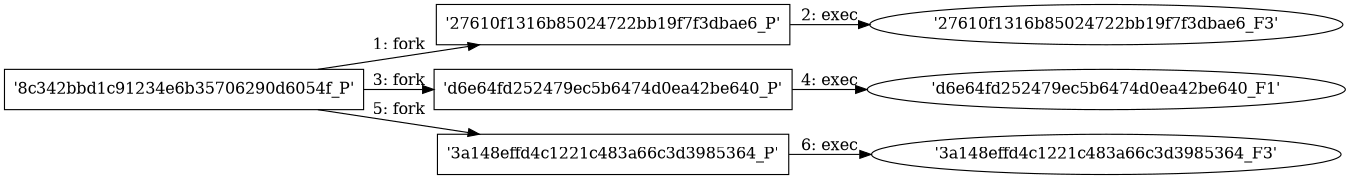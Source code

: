 digraph "D:\Learning\Paper\apt\基于CTI的攻击预警\Dataset\攻击图\ASGfromALLCTI\Threat Source newsletter (Jan. 21, 2021).dot" {
rankdir="LR"
size="9"
fixedsize="false"
splines="true"
nodesep=0.3
ranksep=0
fontsize=10
overlap="scalexy"
engine= "neato"
	"'8c342bbd1c91234e6b35706290d6054f_P'" [node_type=Process shape=box]
	"'27610f1316b85024722bb19f7f3dbae6_P'" [node_type=Process shape=box]
	"'8c342bbd1c91234e6b35706290d6054f_P'" -> "'27610f1316b85024722bb19f7f3dbae6_P'" [label="1: fork"]
	"'27610f1316b85024722bb19f7f3dbae6_P'" [node_type=Process shape=box]
	"'27610f1316b85024722bb19f7f3dbae6_F3'" [node_type=File shape=ellipse]
	"'27610f1316b85024722bb19f7f3dbae6_P'" -> "'27610f1316b85024722bb19f7f3dbae6_F3'" [label="2: exec"]
	"'8c342bbd1c91234e6b35706290d6054f_P'" [node_type=Process shape=box]
	"'d6e64fd252479ec5b6474d0ea42be640_P'" [node_type=Process shape=box]
	"'8c342bbd1c91234e6b35706290d6054f_P'" -> "'d6e64fd252479ec5b6474d0ea42be640_P'" [label="3: fork"]
	"'d6e64fd252479ec5b6474d0ea42be640_P'" [node_type=Process shape=box]
	"'d6e64fd252479ec5b6474d0ea42be640_F1'" [node_type=File shape=ellipse]
	"'d6e64fd252479ec5b6474d0ea42be640_P'" -> "'d6e64fd252479ec5b6474d0ea42be640_F1'" [label="4: exec"]
	"'8c342bbd1c91234e6b35706290d6054f_P'" [node_type=Process shape=box]
	"'3a148effd4c1221c483a66c3d3985364_P'" [node_type=Process shape=box]
	"'8c342bbd1c91234e6b35706290d6054f_P'" -> "'3a148effd4c1221c483a66c3d3985364_P'" [label="5: fork"]
	"'3a148effd4c1221c483a66c3d3985364_P'" [node_type=Process shape=box]
	"'3a148effd4c1221c483a66c3d3985364_F3'" [node_type=File shape=ellipse]
	"'3a148effd4c1221c483a66c3d3985364_P'" -> "'3a148effd4c1221c483a66c3d3985364_F3'" [label="6: exec"]
}
